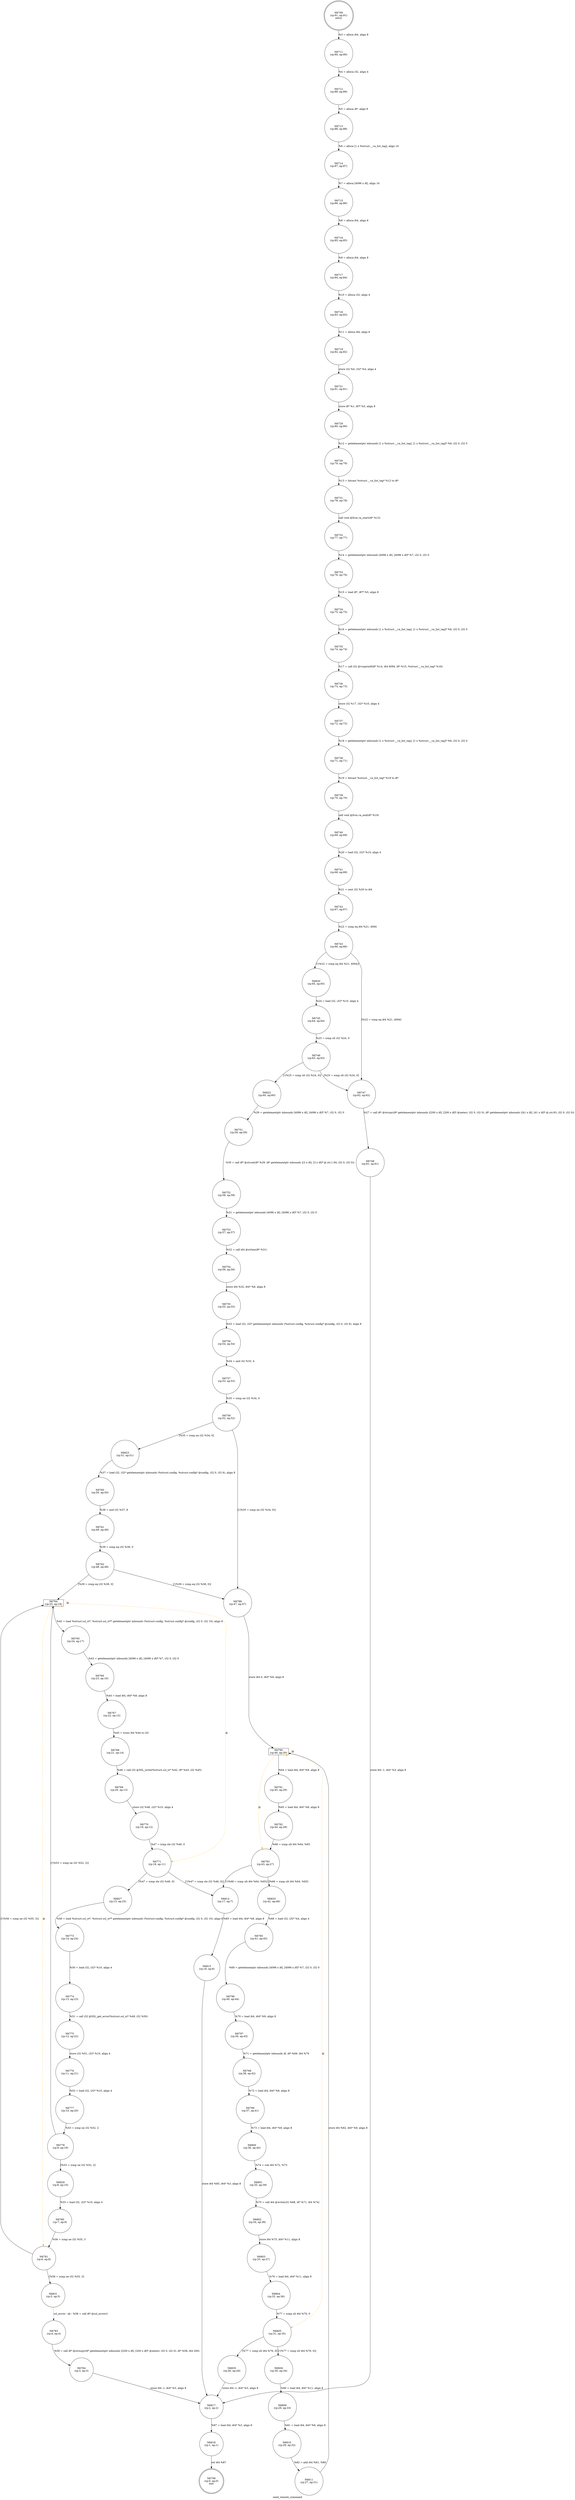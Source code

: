 digraph send_remote_command {
label="send_remote_command"
6708 [label="N6708\n(rp:0, ep:0)\nexit", shape="doublecircle"]
6709 [label="N6709\n(rp:91, ep:91)\nentry", shape="doublecircle"]
6709 -> 6711 [label="%3 = alloca i64, align 8"]
6711 [label="N6711\n(rp:90, ep:90)", shape="circle"]
6711 -> 6712 [label="%4 = alloca i32, align 4"]
6712 [label="N6712\n(rp:89, ep:89)", shape="circle"]
6712 -> 6713 [label="%5 = alloca i8*, align 8"]
6713 [label="N6713\n(rp:88, ep:88)", shape="circle"]
6713 -> 6714 [label="%6 = alloca [1 x %struct.__va_list_tag], align 16"]
6714 [label="N6714\n(rp:87, ep:87)", shape="circle"]
6714 -> 6715 [label="%7 = alloca [4096 x i8], align 16"]
6715 [label="N6715\n(rp:86, ep:86)", shape="circle"]
6715 -> 6716 [label="%8 = alloca i64, align 8"]
6716 [label="N6716\n(rp:85, ep:85)", shape="circle"]
6716 -> 6717 [label="%9 = alloca i64, align 8"]
6717 [label="N6717\n(rp:84, ep:84)", shape="circle"]
6717 -> 6718 [label="%10 = alloca i32, align 4"]
6718 [label="N6718\n(rp:83, ep:83)", shape="circle"]
6718 -> 6719 [label="%11 = alloca i64, align 8"]
6719 [label="N6719\n(rp:82, ep:82)", shape="circle"]
6719 -> 6721 [label="store i32 %0, i32* %4, align 4"]
6721 [label="N6721\n(rp:81, ep:81)", shape="circle"]
6721 -> 6729 [label="store i8* %1, i8** %5, align 8"]
6729 [label="N6729\n(rp:80, ep:80)", shape="circle"]
6729 -> 6730 [label="%12 = getelementptr inbounds [1 x %struct.__va_list_tag], [1 x %struct.__va_list_tag]* %6, i32 0, i32 0"]
6730 [label="N6730\n(rp:79, ep:79)", shape="circle"]
6730 -> 6731 [label="%13 = bitcast %struct.__va_list_tag* %12 to i8*"]
6731 [label="N6731\n(rp:78, ep:78)", shape="circle"]
6731 -> 6732 [label="call void @llvm.va_start(i8* %13)"]
6732 [label="N6732\n(rp:77, ep:77)", shape="circle"]
6732 -> 6733 [label="%14 = getelementptr inbounds [4096 x i8], [4096 x i8]* %7, i32 0, i32 0"]
6733 [label="N6733\n(rp:76, ep:76)", shape="circle"]
6733 -> 6734 [label="%15 = load i8*, i8** %5, align 8"]
6734 [label="N6734\n(rp:75, ep:75)", shape="circle"]
6734 -> 6735 [label="%16 = getelementptr inbounds [1 x %struct.__va_list_tag], [1 x %struct.__va_list_tag]* %6, i32 0, i32 0"]
6735 [label="N6735\n(rp:74, ep:74)", shape="circle"]
6735 -> 6736 [label="%17 = call i32 @vsnprintf(i8* %14, i64 4094, i8* %15, %struct.__va_list_tag* %16)"]
6736 [label="N6736\n(rp:73, ep:73)", shape="circle"]
6736 -> 6737 [label="store i32 %17, i32* %10, align 4"]
6737 [label="N6737\n(rp:72, ep:72)", shape="circle"]
6737 -> 6738 [label="%18 = getelementptr inbounds [1 x %struct.__va_list_tag], [1 x %struct.__va_list_tag]* %6, i32 0, i32 0"]
6738 [label="N6738\n(rp:71, ep:71)", shape="circle"]
6738 -> 6739 [label="%19 = bitcast %struct.__va_list_tag* %18 to i8*"]
6739 [label="N6739\n(rp:70, ep:70)", shape="circle"]
6739 -> 6740 [label="call void @llvm.va_end(i8* %19)"]
6740 [label="N6740\n(rp:69, ep:69)", shape="circle"]
6740 -> 6741 [label="%20 = load i32, i32* %10, align 4"]
6741 [label="N6741\n(rp:68, ep:68)", shape="circle"]
6741 -> 6742 [label="%21 = sext i32 %20 to i64"]
6742 [label="N6742\n(rp:67, ep:67)", shape="circle"]
6742 -> 6743 [label="%22 = icmp eq i64 %21, 4094"]
6743 [label="N6743\n(rp:66, ep:66)", shape="circle"]
6743 -> 6820 [label="[!(%22 = icmp eq i64 %21, 4094)]"]
6743 -> 6747 [label="[%22 = icmp eq i64 %21, 4094]"]
6745 [label="N6745\n(rp:64, ep:64)", shape="circle"]
6745 -> 6746 [label="%25 = icmp slt i32 %24, 0"]
6746 [label="N6746\n(rp:63, ep:63)", shape="circle"]
6746 -> 6822 [label="[!(%25 = icmp slt i32 %24, 0)]"]
6746 -> 6747 [label="[%25 = icmp slt i32 %24, 0]"]
6747 [label="N6747\n(rp:62, ep:62)", shape="circle"]
6747 -> 6748 [label="%27 = call i8* @strcpy(i8* getelementptr inbounds ([200 x i8], [200 x i8]* @neterr, i32 0, i32 0), i8* getelementptr inbounds ([41 x i8], [41 x i8]* @.str.93, i32 0, i32 0))"]
6748 [label="N6748\n(rp:61, ep:61)", shape="circle"]
6748 -> 6817 [label="store i64 -1, i64* %3, align 8"]
6751 [label="N6751\n(rp:59, ep:59)", shape="circle"]
6751 -> 6752 [label="%30 = call i8* @strcat(i8* %29, i8* getelementptr inbounds ([3 x i8], [3 x i8]* @.str.1.94, i32 0, i32 0))"]
6752 [label="N6752\n(rp:58, ep:58)", shape="circle"]
6752 -> 6753 [label="%31 = getelementptr inbounds [4096 x i8], [4096 x i8]* %7, i32 0, i32 0"]
6753 [label="N6753\n(rp:57, ep:57)", shape="circle"]
6753 -> 6754 [label="%32 = call i64 @strlen(i8* %31)"]
6754 [label="N6754\n(rp:56, ep:56)", shape="circle"]
6754 -> 6755 [label="store i64 %32, i64* %8, align 8"]
6755 [label="N6755\n(rp:55, ep:55)", shape="circle"]
6755 -> 6756 [label="%33 = load i32, i32* getelementptr inbounds (%struct.config, %struct.config* @config, i32 0, i32 6), align 8"]
6756 [label="N6756\n(rp:54, ep:54)", shape="circle"]
6756 -> 6757 [label="%34 = and i32 %33, 4"]
6757 [label="N6757\n(rp:53, ep:53)", shape="circle"]
6757 -> 6758 [label="%35 = icmp ne i32 %34, 0"]
6758 [label="N6758\n(rp:52, ep:52)", shape="circle"]
6758 -> 6823 [label="[%35 = icmp ne i32 %34, 0]"]
6758 -> 6788 [label="[!(%35 = icmp ne i32 %34, 0)]"]
6760 [label="N6760\n(rp:50, ep:50)", shape="circle"]
6760 -> 6761 [label="%38 = and i32 %37, 8"]
6761 [label="N6761\n(rp:49, ep:49)", shape="circle"]
6761 -> 6762 [label="%39 = icmp eq i32 %38, 0"]
6762 [label="N6762\n(rp:48, ep:48)", shape="circle"]
6762 -> 6764 [label="[%39 = icmp eq i32 %38, 0]"]
6762 -> 6788 [label="[!(%39 = icmp eq i32 %38, 0)]"]
6764 [label="N6764\n(rp:25, ep:18)", shape="box"]
6764 -> 6765 [label="%42 = load %struct.ssl_st*, %struct.ssl_st** getelementptr inbounds (%struct.config, %struct.config* @config, i32 0, i32 10), align 8"]
6764 -> 6764 [label="@", style="dashed", color="orange"]
6764 -> 6771 [label="@", style="dashed", color="orange"]
6764 -> 6781 [label="@", style="dashed", color="orange"]
6765 [label="N6765\n(rp:24, ep:17)", shape="circle"]
6765 -> 6766 [label="%43 = getelementptr inbounds [4096 x i8], [4096 x i8]* %7, i32 0, i32 0"]
6766 [label="N6766\n(rp:23, ep:16)", shape="circle"]
6766 -> 6767 [label="%44 = load i64, i64* %8, align 8"]
6767 [label="N6767\n(rp:22, ep:15)", shape="circle"]
6767 -> 6768 [label="%45 = trunc i64 %44 to i32"]
6768 [label="N6768\n(rp:21, ep:14)", shape="circle"]
6768 -> 6769 [label="%46 = call i32 @SSL_write(%struct.ssl_st* %42, i8* %43, i32 %45)"]
6769 [label="N6769\n(rp:20, ep:13)", shape="circle"]
6769 -> 6770 [label="store i32 %46, i32* %10, align 4"]
6770 [label="N6770\n(rp:19, ep:12)", shape="circle"]
6770 -> 6771 [label="%47 = icmp sle i32 %46, 0"]
6771 [label="N6771\n(rp:18, ep:11)", shape="circle"]
6771 -> 6827 [label="[%47 = icmp sle i32 %46, 0]"]
6771 -> 6814 [label="[!(%47 = icmp sle i32 %46, 0)]"]
6773 [label="N6773\n(rp:14, ep:24)", shape="circle"]
6773 -> 6774 [label="%50 = load i32, i32* %10, align 4"]
6774 [label="N6774\n(rp:13, ep:23)", shape="circle"]
6774 -> 6775 [label="%51 = call i32 @SSL_get_error(%struct.ssl_st* %49, i32 %50)"]
6775 [label="N6775\n(rp:12, ep:22)", shape="circle"]
6775 -> 6776 [label="store i32 %51, i32* %10, align 4"]
6776 [label="N6776\n(rp:11, ep:21)", shape="circle"]
6776 -> 6777 [label="%52 = load i32, i32* %10, align 4"]
6777 [label="N6777\n(rp:10, ep:20)", shape="circle"]
6777 -> 6778 [label="%53 = icmp ne i32 %52, 2"]
6778 [label="N6778\n(rp:9, ep:19)", shape="circle"]
6778 -> 6829 [label="[%53 = icmp ne i32 %52, 2]"]
6778 -> 6764 [label="[!(%53 = icmp ne i32 %52, 2)]"]
6780 [label="N6780\n(rp:7, ep:9)", shape="circle"]
6780 -> 6781 [label="%56 = icmp ne i32 %55, 3"]
6781 [label="N6781\n(rp:6, ep:8)", shape="circle"]
6781 -> 6831 [label="[%56 = icmp ne i32 %55, 3]"]
6781 -> 6764 [label="[!(%56 = icmp ne i32 %55, 3)]"]
6783 [label="N6783\n(rp:4, ep:4)", shape="circle"]
6783 -> 6784 [label="%59 = call i8* @strncpy(i8* getelementptr inbounds ([200 x i8], [200 x i8]* @neterr, i32 0, i32 0), i8* %58, i64 200)"]
6784 [label="N6784\n(rp:3, ep:3)", shape="circle"]
6784 -> 6817 [label="store i64 -1, i64* %3, align 8"]
6788 [label="N6788\n(rp:47, ep:47)", shape="circle"]
6788 -> 6790 [label="store i64 0, i64* %9, align 8"]
6790 [label="N6790\n(rp:46, ep:30)", shape="box"]
6790 -> 6791 [label="%64 = load i64, i64* %9, align 8"]
6790 -> 6790 [label="@", style="dashed", color="orange"]
6790 -> 6805 [label="@", style="dashed", color="orange"]
6790 -> 6793 [label="@", style="dashed", color="orange"]
6791 [label="N6791\n(rp:45, ep:29)", shape="circle"]
6791 -> 6792 [label="%65 = load i64, i64* %8, align 8"]
6792 [label="N6792\n(rp:44, ep:28)", shape="circle"]
6792 -> 6793 [label="%66 = icmp ult i64 %64, %65"]
6793 [label="N6793\n(rp:43, ep:27)", shape="circle"]
6793 -> 6833 [label="[%66 = icmp ult i64 %64, %65]"]
6793 -> 6814 [label="[!(%66 = icmp ult i64 %64, %65)]"]
6795 [label="N6795\n(rp:41, ep:45)", shape="circle"]
6795 -> 6796 [label="%69 = getelementptr inbounds [4096 x i8], [4096 x i8]* %7, i32 0, i32 0"]
6796 [label="N6796\n(rp:40, ep:44)", shape="circle"]
6796 -> 6797 [label="%70 = load i64, i64* %9, align 8"]
6797 [label="N6797\n(rp:39, ep:43)", shape="circle"]
6797 -> 6798 [label="%71 = getelementptr inbounds i8, i8* %69, i64 %70"]
6798 [label="N6798\n(rp:38, ep:42)", shape="circle"]
6798 -> 6799 [label="%72 = load i64, i64* %8, align 8"]
6799 [label="N6799\n(rp:37, ep:41)", shape="circle"]
6799 -> 6800 [label="%73 = load i64, i64* %9, align 8"]
6800 [label="N6800\n(rp:36, ep:40)", shape="circle"]
6800 -> 6801 [label="%74 = sub i64 %72, %73"]
6801 [label="N6801\n(rp:35, ep:39)", shape="circle"]
6801 -> 6802 [label="%75 = call i64 @write(i32 %68, i8* %71, i64 %74)"]
6802 [label="N6802\n(rp:34, ep:38)", shape="circle"]
6802 -> 6803 [label="store i64 %75, i64* %11, align 8"]
6803 [label="N6803\n(rp:33, ep:37)", shape="circle"]
6803 -> 6804 [label="%76 = load i64, i64* %11, align 8"]
6804 [label="N6804\n(rp:32, ep:36)", shape="circle"]
6804 -> 6805 [label="%77 = icmp slt i64 %76, 0"]
6805 [label="N6805\n(rp:31, ep:35)", shape="circle"]
6805 -> 6835 [label="[%77 = icmp slt i64 %76, 0]"]
6805 -> 6836 [label="[!(%77 = icmp slt i64 %76, 0)]"]
6809 [label="N6809\n(rp:29, ep:33)", shape="circle"]
6809 -> 6810 [label="%81 = load i64, i64* %9, align 8"]
6810 [label="N6810\n(rp:28, ep:32)", shape="circle"]
6810 -> 6811 [label="%82 = add i64 %81, %80"]
6811 [label="N6811\n(rp:27, ep:31)", shape="circle"]
6811 -> 6790 [label="store i64 %82, i64* %9, align 8"]
6814 [label="N6814\n(rp:17, ep:7)", shape="circle"]
6814 -> 6815 [label="%85 = load i64, i64* %8, align 8"]
6815 [label="N6815\n(rp:16, ep:6)", shape="circle"]
6815 -> 6817 [label="store i64 %85, i64* %3, align 8"]
6817 [label="N6817\n(rp:2, ep:2)", shape="circle"]
6817 -> 6818 [label="%87 = load i64, i64* %3, align 8"]
6818 [label="N6818\n(rp:1, ep:1)", shape="circle"]
6818 -> 6708 [label="ret i64 %87"]
6820 [label="N6820\n(rp:65, ep:65)", shape="circle"]
6820 -> 6745 [label="%24 = load i32, i32* %10, align 4"]
6822 [label="N6822\n(rp:60, ep:60)", shape="circle"]
6822 -> 6751 [label="%29 = getelementptr inbounds [4096 x i8], [4096 x i8]* %7, i32 0, i32 0"]
6823 [label="N6823\n(rp:51, ep:51)", shape="circle"]
6823 -> 6760 [label="%37 = load i32, i32* getelementptr inbounds (%struct.config, %struct.config* @config, i32 0, i32 6), align 8"]
6827 [label="N6827\n(rp:15, ep:25)", shape="circle"]
6827 -> 6773 [label="%49 = load %struct.ssl_st*, %struct.ssl_st** getelementptr inbounds (%struct.config, %struct.config* @config, i32 0, i32 10), align 8"]
6829 [label="N6829\n(rp:8, ep:10)", shape="circle"]
6829 -> 6780 [label="%55 = load i32, i32* %10, align 4"]
6831 [label="N6831\n(rp:5, ep:5)", shape="circle"]
6831 -> 6783 [label="ssl_errstr --@-- %58 = call i8* @ssl_errstr()", style="dashed", color="blue"]
6833 [label="N6833\n(rp:42, ep:46)", shape="circle"]
6833 -> 6795 [label="%68 = load i32, i32* %4, align 4"]
6835 [label="N6835\n(rp:26, ep:26)", shape="circle"]
6835 -> 6817 [label="store i64 -1, i64* %3, align 8"]
6836 [label="N6836\n(rp:30, ep:34)", shape="circle"]
6836 -> 6809 [label="%80 = load i64, i64* %11, align 8"]
}
